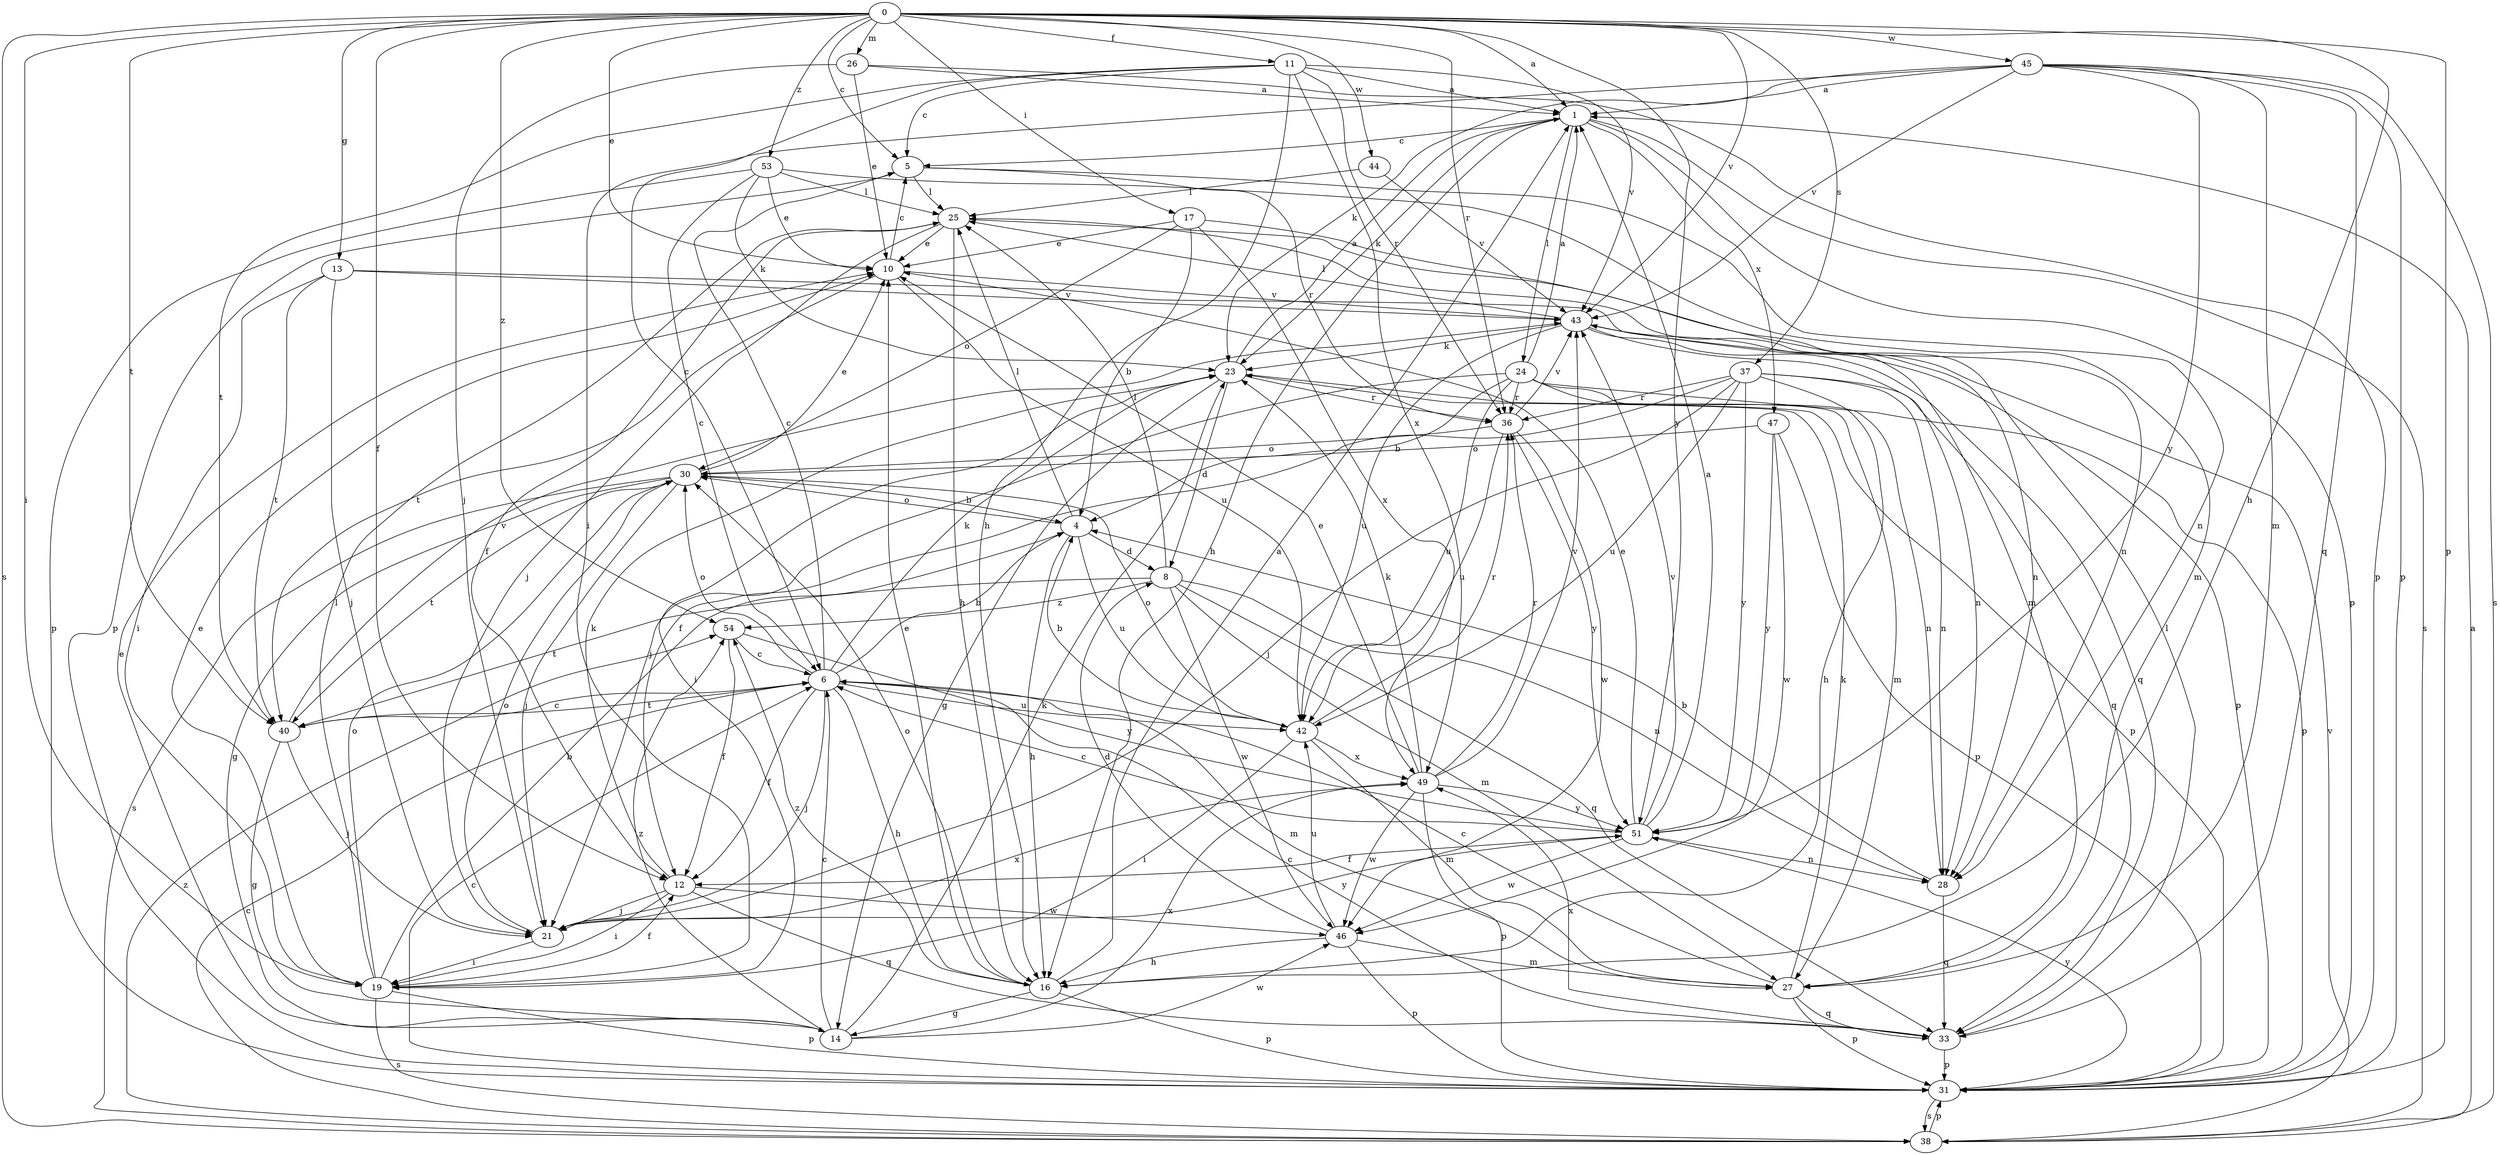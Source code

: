 strict digraph  {
0;
1;
4;
5;
6;
8;
10;
11;
12;
13;
14;
16;
17;
19;
21;
23;
24;
25;
26;
27;
28;
30;
31;
33;
36;
37;
38;
40;
42;
43;
44;
45;
46;
47;
49;
51;
53;
54;
0 -> 1  [label=a];
0 -> 5  [label=c];
0 -> 10  [label=e];
0 -> 11  [label=f];
0 -> 12  [label=f];
0 -> 13  [label=g];
0 -> 16  [label=h];
0 -> 17  [label=i];
0 -> 19  [label=i];
0 -> 26  [label=m];
0 -> 31  [label=p];
0 -> 36  [label=r];
0 -> 37  [label=s];
0 -> 38  [label=s];
0 -> 40  [label=t];
0 -> 43  [label=v];
0 -> 44  [label=w];
0 -> 45  [label=w];
0 -> 51  [label=y];
0 -> 53  [label=z];
0 -> 54  [label=z];
1 -> 5  [label=c];
1 -> 16  [label=h];
1 -> 23  [label=k];
1 -> 24  [label=l];
1 -> 31  [label=p];
1 -> 38  [label=s];
1 -> 47  [label=x];
4 -> 8  [label=d];
4 -> 16  [label=h];
4 -> 25  [label=l];
4 -> 30  [label=o];
4 -> 42  [label=u];
5 -> 25  [label=l];
5 -> 28  [label=n];
5 -> 31  [label=p];
5 -> 36  [label=r];
6 -> 4  [label=b];
6 -> 5  [label=c];
6 -> 12  [label=f];
6 -> 16  [label=h];
6 -> 21  [label=j];
6 -> 23  [label=k];
6 -> 27  [label=m];
6 -> 30  [label=o];
6 -> 40  [label=t];
6 -> 42  [label=u];
8 -> 25  [label=l];
8 -> 27  [label=m];
8 -> 28  [label=n];
8 -> 33  [label=q];
8 -> 40  [label=t];
8 -> 46  [label=w];
8 -> 54  [label=z];
10 -> 5  [label=c];
10 -> 40  [label=t];
10 -> 42  [label=u];
10 -> 43  [label=v];
11 -> 1  [label=a];
11 -> 5  [label=c];
11 -> 6  [label=c];
11 -> 16  [label=h];
11 -> 36  [label=r];
11 -> 40  [label=t];
11 -> 43  [label=v];
11 -> 49  [label=x];
12 -> 19  [label=i];
12 -> 21  [label=j];
12 -> 23  [label=k];
12 -> 33  [label=q];
12 -> 46  [label=w];
13 -> 19  [label=i];
13 -> 21  [label=j];
13 -> 28  [label=n];
13 -> 40  [label=t];
13 -> 43  [label=v];
14 -> 6  [label=c];
14 -> 10  [label=e];
14 -> 23  [label=k];
14 -> 46  [label=w];
14 -> 49  [label=x];
14 -> 54  [label=z];
16 -> 1  [label=a];
16 -> 10  [label=e];
16 -> 14  [label=g];
16 -> 30  [label=o];
16 -> 31  [label=p];
16 -> 54  [label=z];
17 -> 4  [label=b];
17 -> 10  [label=e];
17 -> 27  [label=m];
17 -> 30  [label=o];
17 -> 49  [label=x];
19 -> 4  [label=b];
19 -> 10  [label=e];
19 -> 12  [label=f];
19 -> 25  [label=l];
19 -> 30  [label=o];
19 -> 31  [label=p];
19 -> 38  [label=s];
21 -> 19  [label=i];
21 -> 30  [label=o];
21 -> 49  [label=x];
21 -> 51  [label=y];
23 -> 1  [label=a];
23 -> 8  [label=d];
23 -> 14  [label=g];
23 -> 19  [label=i];
23 -> 31  [label=p];
23 -> 36  [label=r];
24 -> 1  [label=a];
24 -> 4  [label=b];
24 -> 21  [label=j];
24 -> 27  [label=m];
24 -> 28  [label=n];
24 -> 31  [label=p];
24 -> 36  [label=r];
24 -> 42  [label=u];
25 -> 10  [label=e];
25 -> 12  [label=f];
25 -> 16  [label=h];
25 -> 21  [label=j];
25 -> 28  [label=n];
26 -> 1  [label=a];
26 -> 10  [label=e];
26 -> 21  [label=j];
26 -> 31  [label=p];
27 -> 6  [label=c];
27 -> 23  [label=k];
27 -> 31  [label=p];
27 -> 33  [label=q];
28 -> 4  [label=b];
28 -> 33  [label=q];
30 -> 4  [label=b];
30 -> 10  [label=e];
30 -> 14  [label=g];
30 -> 21  [label=j];
30 -> 38  [label=s];
30 -> 40  [label=t];
31 -> 6  [label=c];
31 -> 38  [label=s];
31 -> 51  [label=y];
33 -> 6  [label=c];
33 -> 25  [label=l];
33 -> 31  [label=p];
33 -> 49  [label=x];
36 -> 30  [label=o];
36 -> 42  [label=u];
36 -> 43  [label=v];
36 -> 46  [label=w];
36 -> 51  [label=y];
37 -> 12  [label=f];
37 -> 16  [label=h];
37 -> 21  [label=j];
37 -> 28  [label=n];
37 -> 33  [label=q];
37 -> 36  [label=r];
37 -> 42  [label=u];
37 -> 51  [label=y];
38 -> 1  [label=a];
38 -> 6  [label=c];
38 -> 31  [label=p];
38 -> 43  [label=v];
38 -> 54  [label=z];
40 -> 6  [label=c];
40 -> 14  [label=g];
40 -> 21  [label=j];
40 -> 43  [label=v];
42 -> 4  [label=b];
42 -> 19  [label=i];
42 -> 27  [label=m];
42 -> 30  [label=o];
42 -> 36  [label=r];
42 -> 49  [label=x];
43 -> 23  [label=k];
43 -> 25  [label=l];
43 -> 28  [label=n];
43 -> 31  [label=p];
43 -> 33  [label=q];
43 -> 42  [label=u];
44 -> 25  [label=l];
44 -> 43  [label=v];
45 -> 1  [label=a];
45 -> 19  [label=i];
45 -> 23  [label=k];
45 -> 27  [label=m];
45 -> 31  [label=p];
45 -> 33  [label=q];
45 -> 38  [label=s];
45 -> 43  [label=v];
45 -> 51  [label=y];
46 -> 8  [label=d];
46 -> 16  [label=h];
46 -> 27  [label=m];
46 -> 31  [label=p];
46 -> 42  [label=u];
47 -> 30  [label=o];
47 -> 31  [label=p];
47 -> 46  [label=w];
47 -> 51  [label=y];
49 -> 10  [label=e];
49 -> 23  [label=k];
49 -> 31  [label=p];
49 -> 36  [label=r];
49 -> 43  [label=v];
49 -> 46  [label=w];
49 -> 51  [label=y];
51 -> 1  [label=a];
51 -> 6  [label=c];
51 -> 10  [label=e];
51 -> 12  [label=f];
51 -> 28  [label=n];
51 -> 43  [label=v];
51 -> 46  [label=w];
53 -> 6  [label=c];
53 -> 10  [label=e];
53 -> 23  [label=k];
53 -> 25  [label=l];
53 -> 27  [label=m];
53 -> 31  [label=p];
54 -> 6  [label=c];
54 -> 12  [label=f];
54 -> 51  [label=y];
}
